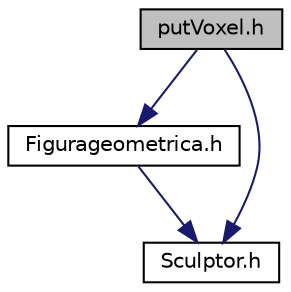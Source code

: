 digraph "putVoxel.h"
{
  edge [fontname="Helvetica",fontsize="10",labelfontname="Helvetica",labelfontsize="10"];
  node [fontname="Helvetica",fontsize="10",shape=record];
  Node0 [label="putVoxel.h",height=0.2,width=0.4,color="black", fillcolor="grey75", style="filled", fontcolor="black"];
  Node0 -> Node1 [color="midnightblue",fontsize="10",style="solid",fontname="Helvetica"];
  Node1 [label="Figurageometrica.h",height=0.2,width=0.4,color="black", fillcolor="white", style="filled",URL="$_figurageometrica_8h.html"];
  Node1 -> Node2 [color="midnightblue",fontsize="10",style="solid",fontname="Helvetica"];
  Node2 [label="Sculptor.h",height=0.2,width=0.4,color="black", fillcolor="white", style="filled",URL="$_sculptor_8h.html"];
  Node0 -> Node2 [color="midnightblue",fontsize="10",style="solid",fontname="Helvetica"];
}
